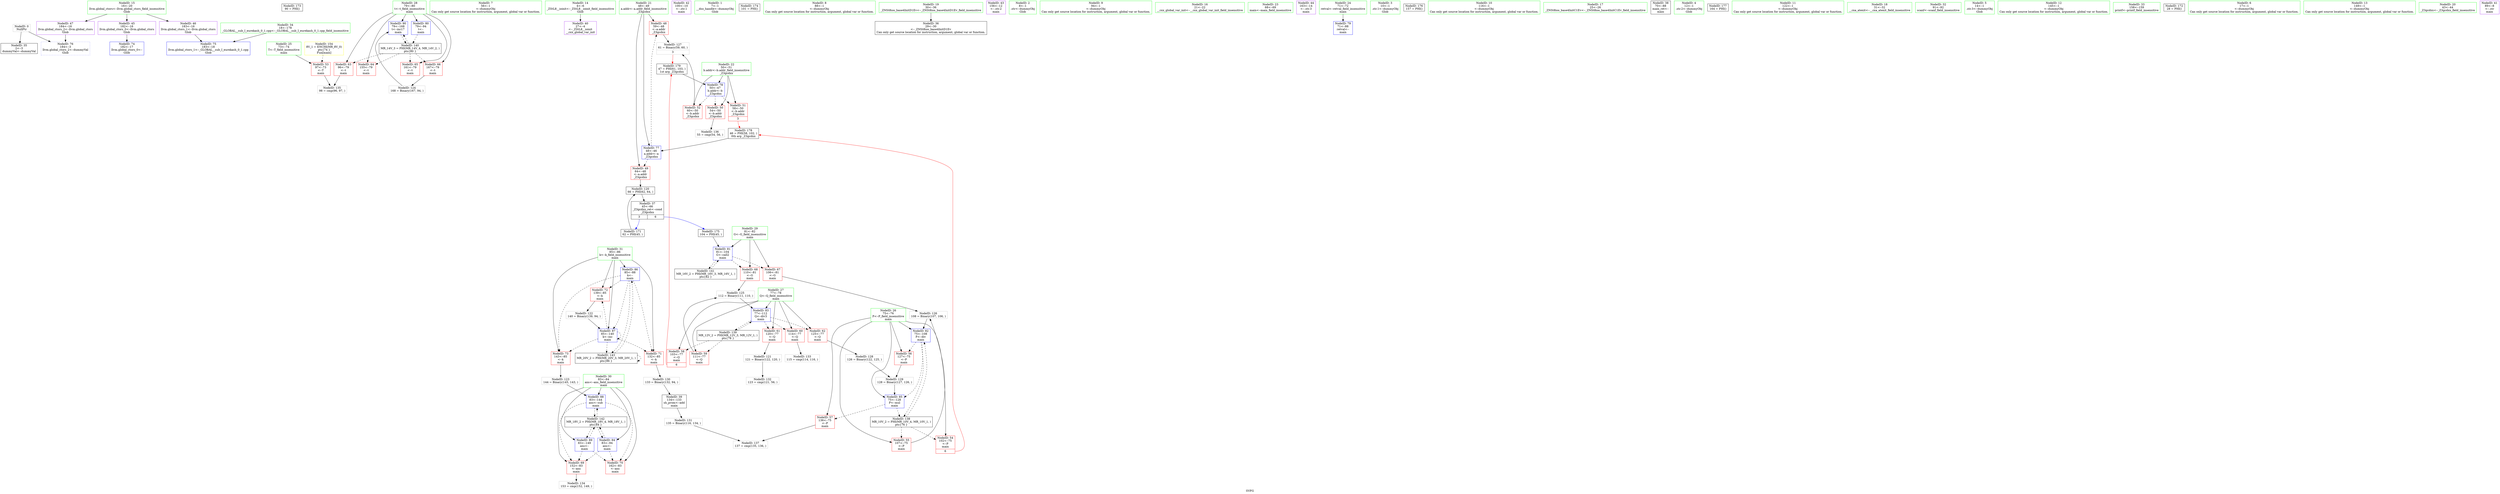digraph "SVFG" {
	label="SVFG";

	Node0x557e7fea8210 [shape=record,color=grey,label="{NodeID: 0\nNullPtr}"];
	Node0x557e7fea8210 -> Node0x557e7febe9f0[style=solid];
	Node0x557e7fea8210 -> Node0x557e7fec1cb0[style=solid];
	Node0x557e7fed7ed0 [shape=record,color=black,label="{NodeID: 173\n90 = PHI()\n}"];
	Node0x557e7fec2840 [shape=record,color=blue,label="{NodeID: 90\n79\<--168\nt\<--inc17\nmain\n}"];
	Node0x557e7fec2840 -> Node0x557e7fecc1f0[style=dashed];
	Node0x557e7fea8300 [shape=record,color=green,label="{NodeID: 7\n56\<--1\n\<--dummyObj\nCan only get source location for instruction, argument, global var or function.}"];
	Node0x557e7feb5c40 [shape=record,color=green,label="{NodeID: 14\n4\<--6\n_ZStL8__ioinit\<--_ZStL8__ioinit_field_insensitive\nGlob }"];
	Node0x557e7feb5c40 -> Node0x557e7febee60[style=solid];
	Node0x557e7febddd0 [shape=record,color=green,label="{NodeID: 21\n48\<--49\na.addr\<--a.addr_field_insensitive\n_Z3gcdxx\n}"];
	Node0x557e7febddd0 -> Node0x557e7fec0590[style=solid];
	Node0x557e7febddd0 -> Node0x557e7fec0660[style=solid];
	Node0x557e7febddd0 -> Node0x557e7fec1db0[style=solid];
	Node0x557e7febe3b0 [shape=record,color=green,label="{NodeID: 28\n79\<--80\nt\<--t_field_insensitive\nmain\n}"];
	Node0x557e7febe3b0 -> Node0x557e7fec11c0[style=solid];
	Node0x557e7febe3b0 -> Node0x557e7fec1290[style=solid];
	Node0x557e7febe3b0 -> Node0x557e7fec1360[style=solid];
	Node0x557e7febe3b0 -> Node0x557e7fec1430[style=solid];
	Node0x557e7febe3b0 -> Node0x557e7fec2020[style=solid];
	Node0x557e7febe3b0 -> Node0x557e7fec2840[style=solid];
	Node0x557e7febe9f0 [shape=record,color=black,label="{NodeID: 35\n2\<--3\ndummyVal\<--dummyVal\n}"];
	Node0x557e7fec5700 [shape=record,color=grey,label="{NodeID: 125\n112 = Binary(111, 110, )\n}"];
	Node0x557e7fec5700 -> Node0x557e7fec2290[style=solid];
	Node0x557e7febf000 [shape=record,color=purple,label="{NodeID: 42\n100\<--10\n\<--.str.1\nmain\n}"];
	Node0x557e7fec6180 [shape=record,color=grey,label="{NodeID: 132\n123 = cmp(121, 56, )\n}"];
	Node0x557e7fec0660 [shape=record,color=red,label="{NodeID: 49\n64\<--48\n\<--a.addr\n_Z3gcdxx\n}"];
	Node0x557e7fec0660 -> Node0x557e7fd1b8b0[style=solid];
	Node0x557e7fecbcf0 [shape=record,color=black,label="{NodeID: 139\nMR_12V_2 = PHI(MR_12V_3, MR_12V_1, )\npts\{78 \}\n}"];
	Node0x557e7fecbcf0 -> Node0x557e7fec0db0[style=dashed];
	Node0x557e7fecbcf0 -> Node0x557e7fec0e80[style=dashed];
	Node0x557e7fecbcf0 -> Node0x557e7fec2290[style=dashed];
	Node0x557e7fec0c10 [shape=record,color=red,label="{NodeID: 56\n127\<--75\n\<--P\nmain\n}"];
	Node0x557e7fec0c10 -> Node0x557e7fec5d00[style=solid];
	Node0x557e7fec11c0 [shape=record,color=red,label="{NodeID: 63\n96\<--79\n\<--t\nmain\n}"];
	Node0x557e7fec11c0 -> Node0x557e7fec00c0[style=solid];
	Node0x557e7fec1770 [shape=record,color=red,label="{NodeID: 70\n162\<--83\n\<--ans\nmain\n}"];
	Node0x557e7fec1db0 [shape=record,color=blue,label="{NodeID: 77\n48\<--46\na.addr\<--a\n_Z3gcdxx\n}"];
	Node0x557e7fec1db0 -> Node0x557e7fec0590[style=dashed];
	Node0x557e7fec1db0 -> Node0x557e7fec0660[style=dashed];
	Node0x557e7fec2360 [shape=record,color=blue,label="{NodeID: 84\n83\<--94\nans\<--\nmain\n}"];
	Node0x557e7fec2360 -> Node0x557e7fec16a0[style=dashed];
	Node0x557e7fec2360 -> Node0x557e7fec1770[style=dashed];
	Node0x557e7fec2360 -> Node0x557e7feccbf0[style=dashed];
	Node0x557e7feb5ef0 [shape=record,color=green,label="{NodeID: 1\n7\<--1\n__dso_handle\<--dummyObj\nGlob }"];
	Node0x557e7fed8730 [shape=record,color=black,label="{NodeID: 174\n101 = PHI()\n}"];
	Node0x557e7feb5fe0 [shape=record,color=green,label="{NodeID: 8\n88\<--1\n\<--dummyObj\nCan only get source location for instruction, argument, global var or function.}"];
	Node0x557e7febd9c0 [shape=record,color=green,label="{NodeID: 15\n16\<--20\nllvm.global_ctors\<--llvm.global_ctors_field_insensitive\nGlob }"];
	Node0x557e7febd9c0 -> Node0x557e7febf270[style=solid];
	Node0x557e7febd9c0 -> Node0x557e7febf370[style=solid];
	Node0x557e7febd9c0 -> Node0x557e7febf470[style=solid];
	Node0x557e7febdea0 [shape=record,color=green,label="{NodeID: 22\n50\<--51\nb.addr\<--b.addr_field_insensitive\n_Z3gcdxx\n}"];
	Node0x557e7febdea0 -> Node0x557e7fec0730[style=solid];
	Node0x557e7febdea0 -> Node0x557e7fec0800[style=solid];
	Node0x557e7febdea0 -> Node0x557e7fec08d0[style=solid];
	Node0x557e7febdea0 -> Node0x557e7fec1e80[style=solid];
	Node0x557e7febe480 [shape=record,color=green,label="{NodeID: 29\n81\<--82\nG\<--G_field_insensitive\nmain\n}"];
	Node0x557e7febe480 -> Node0x557e7fec1500[style=solid];
	Node0x557e7febe480 -> Node0x557e7fec15d0[style=solid];
	Node0x557e7febe480 -> Node0x557e7fec20f0[style=solid];
	Node0x557e7febeaf0 [shape=record,color=black,label="{NodeID: 36\n29\<--30\n\<--_ZNSt8ios_base4InitD1Ev\nCan only get source location for instruction, argument, global var or function.}"];
	Node0x557e7fec5880 [shape=record,color=grey,label="{NodeID: 126\n108 = Binary(107, 106, )\n}"];
	Node0x557e7fec5880 -> Node0x557e7fec21c0[style=solid];
	Node0x557e7febf0d0 [shape=record,color=purple,label="{NodeID: 43\n156\<--12\n\<--.str.2\nmain\n}"];
	Node0x557e7febfdc0 [shape=record,color=grey,label="{NodeID: 133\n115 = cmp(114, 116, )\n}"];
	Node0x557e7fec0730 [shape=record,color=red,label="{NodeID: 50\n54\<--50\n\<--b.addr\n_Z3gcdxx\n}"];
	Node0x557e7fec0730 -> Node0x557e7fec0240[style=solid];
	Node0x557e7fecc1f0 [shape=record,color=black,label="{NodeID: 140\nMR_14V_3 = PHI(MR_14V_4, MR_14V_2, )\npts\{80 \}\n}"];
	Node0x557e7fecc1f0 -> Node0x557e7fec11c0[style=dashed];
	Node0x557e7fecc1f0 -> Node0x557e7fec1290[style=dashed];
	Node0x557e7fecc1f0 -> Node0x557e7fec1360[style=dashed];
	Node0x557e7fecc1f0 -> Node0x557e7fec1430[style=dashed];
	Node0x557e7fecc1f0 -> Node0x557e7fec2840[style=dashed];
	Node0x557e7fec0ce0 [shape=record,color=red,label="{NodeID: 57\n136\<--75\n\<--P\nmain\n}"];
	Node0x557e7fec0ce0 -> Node0x557e7fec03c0[style=solid];
	Node0x557e7fec1290 [shape=record,color=red,label="{NodeID: 64\n155\<--79\n\<--t\nmain\n}"];
	Node0x557e7fed0600 [shape=record,color=yellow,style=double,label="{NodeID: 154\n8V_1 = ENCHI(MR_8V_0)\npts\{74 \}\nFun[main]}"];
	Node0x557e7fed0600 -> Node0x557e7fec09a0[style=dashed];
	Node0x557e7fec1840 [shape=record,color=red,label="{NodeID: 71\n132\<--85\n\<--k\nmain\n}"];
	Node0x557e7fec1840 -> Node0x557e7fec5e80[style=solid];
	Node0x557e7fec1e80 [shape=record,color=blue,label="{NodeID: 78\n50\<--47\nb.addr\<--b\n_Z3gcdxx\n}"];
	Node0x557e7fec1e80 -> Node0x557e7fec0730[style=dashed];
	Node0x557e7fec1e80 -> Node0x557e7fec0800[style=dashed];
	Node0x557e7fec1e80 -> Node0x557e7fec08d0[style=dashed];
	Node0x557e7fec2430 [shape=record,color=blue,label="{NodeID: 85\n75\<--128\nP\<--mul\nmain\n}"];
	Node0x557e7fec2430 -> Node0x557e7fec0ce0[style=dashed];
	Node0x557e7fec2430 -> Node0x557e7fecb7f0[style=dashed];
	Node0x557e7fea7230 [shape=record,color=green,label="{NodeID: 2\n8\<--1\n.str\<--dummyObj\nGlob }"];
	Node0x557e7fed8800 [shape=record,color=black,label="{NodeID: 175\n104 = PHI(45, )\n}"];
	Node0x557e7fed8800 -> Node0x557e7fec20f0[style=solid];
	Node0x557e7feb6070 [shape=record,color=green,label="{NodeID: 9\n94\<--1\n\<--dummyObj\nCan only get source location for instruction, argument, global var or function.}"];
	Node0x557e7febda50 [shape=record,color=green,label="{NodeID: 16\n21\<--22\n__cxx_global_var_init\<--__cxx_global_var_init_field_insensitive\n}"];
	Node0x557e7febdf70 [shape=record,color=green,label="{NodeID: 23\n68\<--69\nmain\<--main_field_insensitive\n}"];
	Node0x557e7febe550 [shape=record,color=green,label="{NodeID: 30\n83\<--84\nans\<--ans_field_insensitive\nmain\n}"];
	Node0x557e7febe550 -> Node0x557e7fec16a0[style=solid];
	Node0x557e7febe550 -> Node0x557e7fec1770[style=solid];
	Node0x557e7febe550 -> Node0x557e7fec2360[style=solid];
	Node0x557e7febe550 -> Node0x557e7fec26a0[style=solid];
	Node0x557e7febe550 -> Node0x557e7fec2770[style=solid];
	Node0x557e7fd1b8b0 [shape=record,color=black,label="{NodeID: 120\n66 = PHI(62, 64, )\n}"];
	Node0x557e7fd1b8b0 -> Node0x557e7febebf0[style=solid];
	Node0x557e7febebf0 [shape=record,color=black,label="{NodeID: 37\n45\<--66\n_Z3gcdxx_ret\<--cond\n_Z3gcdxx\n|{<s0>3|<s1>6}}"];
	Node0x557e7febebf0:s0 -> Node0x557e7fed7c10[style=solid,color=blue];
	Node0x557e7febebf0:s1 -> Node0x557e7fed8800[style=solid,color=blue];
	Node0x557e7fec5a00 [shape=record,color=grey,label="{NodeID: 127\n61 = Binary(59, 60, )\n|{<s0>3}}"];
	Node0x557e7fec5a00:s0 -> Node0x557e7fed8da0[style=solid,color=red];
	Node0x557e7febf1a0 [shape=record,color=purple,label="{NodeID: 44\n163\<--14\n\<--.str.3\nmain\n}"];
	Node0x557e7febff40 [shape=record,color=grey,label="{NodeID: 134\n153 = cmp(152, 149, )\n}"];
	Node0x557e7fec0800 [shape=record,color=red,label="{NodeID: 51\n58\<--50\n\<--b.addr\n_Z3gcdxx\n|{<s0>3}}"];
	Node0x557e7fec0800:s0 -> Node0x557e7fed8b30[style=solid,color=red];
	Node0x557e7fecc6f0 [shape=record,color=black,label="{NodeID: 141\nMR_16V_2 = PHI(MR_16V_3, MR_16V_1, )\npts\{82 \}\n}"];
	Node0x557e7fecc6f0 -> Node0x557e7fec20f0[style=dashed];
	Node0x557e7fec0db0 [shape=record,color=red,label="{NodeID: 58\n103\<--77\n\<--Q\nmain\n|{<s0>6}}"];
	Node0x557e7fec0db0:s0 -> Node0x557e7fed8da0[style=solid,color=red];
	Node0x557e7fec1360 [shape=record,color=red,label="{NodeID: 65\n161\<--79\n\<--t\nmain\n}"];
	Node0x557e7fec1910 [shape=record,color=red,label="{NodeID: 72\n139\<--85\n\<--k\nmain\n}"];
	Node0x557e7fec1910 -> Node0x557e7fec5280[style=solid];
	Node0x557e7fec1f50 [shape=record,color=blue,label="{NodeID: 79\n71\<--88\nretval\<--\nmain\n}"];
	Node0x557e7fec2500 [shape=record,color=blue,label="{NodeID: 86\n85\<--88\nk\<--\nmain\n}"];
	Node0x557e7fec2500 -> Node0x557e7fec1840[style=dashed];
	Node0x557e7fec2500 -> Node0x557e7fec1910[style=dashed];
	Node0x557e7fec2500 -> Node0x557e7fec19e0[style=dashed];
	Node0x557e7fec2500 -> Node0x557e7fec25d0[style=dashed];
	Node0x557e7fec2500 -> Node0x557e7fecd0f0[style=dashed];
	Node0x557e7feb7010 [shape=record,color=green,label="{NodeID: 3\n10\<--1\n.str.1\<--dummyObj\nGlob }"];
	Node0x557e7fed8990 [shape=record,color=black,label="{NodeID: 176\n157 = PHI()\n}"];
	Node0x557e7febd090 [shape=record,color=green,label="{NodeID: 10\n116\<--1\n\<--dummyObj\nCan only get source location for instruction, argument, global var or function.}"];
	Node0x557e7febdae0 [shape=record,color=green,label="{NodeID: 17\n25\<--26\n_ZNSt8ios_base4InitC1Ev\<--_ZNSt8ios_base4InitC1Ev_field_insensitive\n}"];
	Node0x557e7febe070 [shape=record,color=green,label="{NodeID: 24\n71\<--72\nretval\<--retval_field_insensitive\nmain\n}"];
	Node0x557e7febe070 -> Node0x557e7fec1f50[style=solid];
	Node0x557e7febe620 [shape=record,color=green,label="{NodeID: 31\n85\<--86\nk\<--k_field_insensitive\nmain\n}"];
	Node0x557e7febe620 -> Node0x557e7fec1840[style=solid];
	Node0x557e7febe620 -> Node0x557e7fec1910[style=solid];
	Node0x557e7febe620 -> Node0x557e7fec19e0[style=solid];
	Node0x557e7febe620 -> Node0x557e7fec2500[style=solid];
	Node0x557e7febe620 -> Node0x557e7fec25d0[style=solid];
	Node0x557e7fec5100 [shape=record,color=grey,label="{NodeID: 121\n121 = Binary(122, 120, )\n}"];
	Node0x557e7fec5100 -> Node0x557e7fec6180[style=solid];
	Node0x557e7febecc0 [shape=record,color=black,label="{NodeID: 38\n70\<--88\nmain_ret\<--\nmain\n}"];
	Node0x557e7fec5b80 [shape=record,color=grey,label="{NodeID: 128\n126 = Binary(122, 125, )\n}"];
	Node0x557e7fec5b80 -> Node0x557e7fec5d00[style=solid];
	Node0x557e7febf270 [shape=record,color=purple,label="{NodeID: 45\n182\<--16\nllvm.global_ctors_0\<--llvm.global_ctors\nGlob }"];
	Node0x557e7febf270 -> Node0x557e7fec1ab0[style=solid];
	Node0x557e7fec00c0 [shape=record,color=grey,label="{NodeID: 135\n98 = cmp(96, 97, )\n}"];
	Node0x557e7fec08d0 [shape=record,color=red,label="{NodeID: 52\n60\<--50\n\<--b.addr\n_Z3gcdxx\n}"];
	Node0x557e7fec08d0 -> Node0x557e7fec5a00[style=solid];
	Node0x557e7feccbf0 [shape=record,color=black,label="{NodeID: 142\nMR_18V_2 = PHI(MR_18V_4, MR_18V_1, )\npts\{84 \}\n}"];
	Node0x557e7feccbf0 -> Node0x557e7fec2360[style=dashed];
	Node0x557e7feccbf0 -> Node0x557e7fec26a0[style=dashed];
	Node0x557e7feccbf0 -> Node0x557e7fec2770[style=dashed];
	Node0x557e7fec0e80 [shape=record,color=red,label="{NodeID: 59\n111\<--77\n\<--Q\nmain\n}"];
	Node0x557e7fec0e80 -> Node0x557e7fec5700[style=solid];
	Node0x557e7fec1430 [shape=record,color=red,label="{NodeID: 66\n167\<--79\n\<--t\nmain\n}"];
	Node0x557e7fec1430 -> Node0x557e7fec5580[style=solid];
	Node0x557e7fec19e0 [shape=record,color=red,label="{NodeID: 73\n143\<--85\n\<--k\nmain\n}"];
	Node0x557e7fec19e0 -> Node0x557e7fec5400[style=solid];
	Node0x557e7fec2020 [shape=record,color=blue,label="{NodeID: 80\n79\<--94\nt\<--\nmain\n}"];
	Node0x557e7fec2020 -> Node0x557e7fecc1f0[style=dashed];
	Node0x557e7fec25d0 [shape=record,color=blue,label="{NodeID: 87\n85\<--140\nk\<--inc\nmain\n}"];
	Node0x557e7fec25d0 -> Node0x557e7fec1840[style=dashed];
	Node0x557e7fec25d0 -> Node0x557e7fec1910[style=dashed];
	Node0x557e7fec25d0 -> Node0x557e7fec19e0[style=dashed];
	Node0x557e7fec25d0 -> Node0x557e7fec25d0[style=dashed];
	Node0x557e7fec25d0 -> Node0x557e7fecd0f0[style=dashed];
	Node0x557e7feb6160 [shape=record,color=green,label="{NodeID: 4\n12\<--1\n.str.2\<--dummyObj\nGlob }"];
	Node0x557e7fed8a60 [shape=record,color=black,label="{NodeID: 177\n164 = PHI()\n}"];
	Node0x557e7febd160 [shape=record,color=green,label="{NodeID: 11\n122\<--1\n\<--dummyObj\nCan only get source location for instruction, argument, global var or function.}"];
	Node0x557e7febdb70 [shape=record,color=green,label="{NodeID: 18\n31\<--32\n__cxa_atexit\<--__cxa_atexit_field_insensitive\n}"];
	Node0x557e7febe140 [shape=record,color=green,label="{NodeID: 25\n73\<--74\nT\<--T_field_insensitive\nmain\n}"];
	Node0x557e7febe140 -> Node0x557e7fec09a0[style=solid];
	Node0x557e7febe6f0 [shape=record,color=green,label="{NodeID: 32\n91\<--92\nscanf\<--scanf_field_insensitive\n}"];
	Node0x557e7fec5280 [shape=record,color=grey,label="{NodeID: 122\n140 = Binary(139, 94, )\n}"];
	Node0x557e7fec5280 -> Node0x557e7fec25d0[style=solid];
	Node0x557e7febed90 [shape=record,color=black,label="{NodeID: 39\n134\<--133\nsh_prom\<--add\nmain\n}"];
	Node0x557e7febed90 -> Node0x557e7fec6000[style=solid];
	Node0x557e7fec5d00 [shape=record,color=grey,label="{NodeID: 129\n128 = Binary(127, 126, )\n}"];
	Node0x557e7fec5d00 -> Node0x557e7fec2430[style=solid];
	Node0x557e7febf370 [shape=record,color=purple,label="{NodeID: 46\n183\<--16\nllvm.global_ctors_1\<--llvm.global_ctors\nGlob }"];
	Node0x557e7febf370 -> Node0x557e7fec1bb0[style=solid];
	Node0x557e7fec0240 [shape=record,color=grey,label="{NodeID: 136\n55 = cmp(54, 56, )\n}"];
	Node0x557e7fec09a0 [shape=record,color=red,label="{NodeID: 53\n97\<--73\n\<--T\nmain\n}"];
	Node0x557e7fec09a0 -> Node0x557e7fec00c0[style=solid];
	Node0x557e7fecd0f0 [shape=record,color=black,label="{NodeID: 143\nMR_20V_2 = PHI(MR_20V_3, MR_20V_1, )\npts\{86 \}\n}"];
	Node0x557e7fecd0f0 -> Node0x557e7fec2500[style=dashed];
	Node0x557e7fecd0f0 -> Node0x557e7fecd0f0[style=dashed];
	Node0x557e7fec0f50 [shape=record,color=red,label="{NodeID: 60\n114\<--77\n\<--Q\nmain\n}"];
	Node0x557e7fec0f50 -> Node0x557e7febfdc0[style=solid];
	Node0x557e7fec1500 [shape=record,color=red,label="{NodeID: 67\n106\<--81\n\<--G\nmain\n}"];
	Node0x557e7fec1500 -> Node0x557e7fec5880[style=solid];
	Node0x557e7fec1ab0 [shape=record,color=blue,label="{NodeID: 74\n182\<--17\nllvm.global_ctors_0\<--\nGlob }"];
	Node0x557e7fec20f0 [shape=record,color=blue,label="{NodeID: 81\n81\<--104\nG\<--call2\nmain\n}"];
	Node0x557e7fec20f0 -> Node0x557e7fec1500[style=dashed];
	Node0x557e7fec20f0 -> Node0x557e7fec15d0[style=dashed];
	Node0x557e7fec20f0 -> Node0x557e7fecc6f0[style=dashed];
	Node0x557e7fed7c10 [shape=record,color=black,label="{NodeID: 171\n62 = PHI(45, )\n}"];
	Node0x557e7fed7c10 -> Node0x557e7fd1b8b0[style=solid];
	Node0x557e7fec26a0 [shape=record,color=blue,label="{NodeID: 88\n83\<--144\nans\<--sub\nmain\n}"];
	Node0x557e7fec26a0 -> Node0x557e7fec16a0[style=dashed];
	Node0x557e7fec26a0 -> Node0x557e7fec1770[style=dashed];
	Node0x557e7fec26a0 -> Node0x557e7feccbf0[style=dashed];
	Node0x557e7feb6e50 [shape=record,color=green,label="{NodeID: 5\n14\<--1\n.str.3\<--dummyObj\nGlob }"];
	Node0x557e7fed8b30 [shape=record,color=black,label="{NodeID: 178\n46 = PHI(58, 102, )\n0th arg _Z3gcdxx }"];
	Node0x557e7fed8b30 -> Node0x557e7fec1db0[style=solid];
	Node0x557e7feb5aa0 [shape=record,color=green,label="{NodeID: 12\n145\<--1\n\<--dummyObj\nCan only get source location for instruction, argument, global var or function.}"];
	Node0x557e7febdc00 [shape=record,color=green,label="{NodeID: 19\n30\<--36\n_ZNSt8ios_base4InitD1Ev\<--_ZNSt8ios_base4InitD1Ev_field_insensitive\n}"];
	Node0x557e7febdc00 -> Node0x557e7febeaf0[style=solid];
	Node0x557e7febe210 [shape=record,color=green,label="{NodeID: 26\n75\<--76\nP\<--P_field_insensitive\nmain\n}"];
	Node0x557e7febe210 -> Node0x557e7fec0a70[style=solid];
	Node0x557e7febe210 -> Node0x557e7fec0b40[style=solid];
	Node0x557e7febe210 -> Node0x557e7fec0c10[style=solid];
	Node0x557e7febe210 -> Node0x557e7fec0ce0[style=solid];
	Node0x557e7febe210 -> Node0x557e7fec21c0[style=solid];
	Node0x557e7febe210 -> Node0x557e7fec2430[style=solid];
	Node0x557e7febe7f0 [shape=record,color=green,label="{NodeID: 33\n158\<--159\nprintf\<--printf_field_insensitive\n}"];
	Node0x557e7fec5400 [shape=record,color=grey,label="{NodeID: 123\n144 = Binary(145, 143, )\n}"];
	Node0x557e7fec5400 -> Node0x557e7fec26a0[style=solid];
	Node0x557e7febee60 [shape=record,color=purple,label="{NodeID: 40\n27\<--4\n\<--_ZStL8__ioinit\n__cxx_global_var_init\n}"];
	Node0x557e7fec5e80 [shape=record,color=grey,label="{NodeID: 130\n133 = Binary(132, 94, )\n}"];
	Node0x557e7fec5e80 -> Node0x557e7febed90[style=solid];
	Node0x557e7febf470 [shape=record,color=purple,label="{NodeID: 47\n184\<--16\nllvm.global_ctors_2\<--llvm.global_ctors\nGlob }"];
	Node0x557e7febf470 -> Node0x557e7fec1cb0[style=solid];
	Node0x557e7fec03c0 [shape=record,color=grey,label="{NodeID: 137\n137 = cmp(135, 136, )\n}"];
	Node0x557e7fec0a70 [shape=record,color=red,label="{NodeID: 54\n102\<--75\n\<--P\nmain\n|{<s0>6}}"];
	Node0x557e7fec0a70:s0 -> Node0x557e7fed8b30[style=solid,color=red];
	Node0x557e7fec1020 [shape=record,color=red,label="{NodeID: 61\n120\<--77\n\<--Q\nmain\n}"];
	Node0x557e7fec1020 -> Node0x557e7fec5100[style=solid];
	Node0x557e7fec15d0 [shape=record,color=red,label="{NodeID: 68\n110\<--81\n\<--G\nmain\n}"];
	Node0x557e7fec15d0 -> Node0x557e7fec5700[style=solid];
	Node0x557e7fec1bb0 [shape=record,color=blue,label="{NodeID: 75\n183\<--18\nllvm.global_ctors_1\<--_GLOBAL__sub_I_eurekash_0_1.cpp\nGlob }"];
	Node0x557e7fec21c0 [shape=record,color=blue,label="{NodeID: 82\n75\<--108\nP\<--div\nmain\n}"];
	Node0x557e7fec21c0 -> Node0x557e7fec0c10[style=dashed];
	Node0x557e7fec21c0 -> Node0x557e7fec2430[style=dashed];
	Node0x557e7fec21c0 -> Node0x557e7fecb7f0[style=dashed];
	Node0x557e7fed7e00 [shape=record,color=black,label="{NodeID: 172\n28 = PHI()\n}"];
	Node0x557e7fec2770 [shape=record,color=blue,label="{NodeID: 89\n83\<--149\nans\<--\nmain\n}"];
	Node0x557e7fec2770 -> Node0x557e7fec16a0[style=dashed];
	Node0x557e7fec2770 -> Node0x557e7fec1770[style=dashed];
	Node0x557e7fec2770 -> Node0x557e7feccbf0[style=dashed];
	Node0x557e7feb5980 [shape=record,color=green,label="{NodeID: 6\n17\<--1\n\<--dummyObj\nCan only get source location for instruction, argument, global var or function.}"];
	Node0x557e7fed8da0 [shape=record,color=black,label="{NodeID: 179\n47 = PHI(61, 103, )\n1st arg _Z3gcdxx }"];
	Node0x557e7fed8da0 -> Node0x557e7fec1e80[style=solid];
	Node0x557e7feb5b70 [shape=record,color=green,label="{NodeID: 13\n149\<--1\n\<--dummyObj\nCan only get source location for instruction, argument, global var or function.}"];
	Node0x557e7febdcd0 [shape=record,color=green,label="{NodeID: 20\n43\<--44\n_Z3gcdxx\<--_Z3gcdxx_field_insensitive\n}"];
	Node0x557e7febe2e0 [shape=record,color=green,label="{NodeID: 27\n77\<--78\nQ\<--Q_field_insensitive\nmain\n}"];
	Node0x557e7febe2e0 -> Node0x557e7fec0db0[style=solid];
	Node0x557e7febe2e0 -> Node0x557e7fec0e80[style=solid];
	Node0x557e7febe2e0 -> Node0x557e7fec0f50[style=solid];
	Node0x557e7febe2e0 -> Node0x557e7fec1020[style=solid];
	Node0x557e7febe2e0 -> Node0x557e7fec10f0[style=solid];
	Node0x557e7febe2e0 -> Node0x557e7fec2290[style=solid];
	Node0x557e7febe8f0 [shape=record,color=green,label="{NodeID: 34\n18\<--178\n_GLOBAL__sub_I_eurekash_0_1.cpp\<--_GLOBAL__sub_I_eurekash_0_1.cpp_field_insensitive\n}"];
	Node0x557e7febe8f0 -> Node0x557e7fec1bb0[style=solid];
	Node0x557e7fec5580 [shape=record,color=grey,label="{NodeID: 124\n168 = Binary(167, 94, )\n}"];
	Node0x557e7fec5580 -> Node0x557e7fec2840[style=solid];
	Node0x557e7febef30 [shape=record,color=purple,label="{NodeID: 41\n89\<--8\n\<--.str\nmain\n}"];
	Node0x557e7fec6000 [shape=record,color=grey,label="{NodeID: 131\n135 = Binary(116, 134, )\n}"];
	Node0x557e7fec6000 -> Node0x557e7fec03c0[style=solid];
	Node0x557e7fec0590 [shape=record,color=red,label="{NodeID: 48\n59\<--48\n\<--a.addr\n_Z3gcdxx\n}"];
	Node0x557e7fec0590 -> Node0x557e7fec5a00[style=solid];
	Node0x557e7fecb7f0 [shape=record,color=black,label="{NodeID: 138\nMR_10V_2 = PHI(MR_10V_4, MR_10V_1, )\npts\{76 \}\n}"];
	Node0x557e7fecb7f0 -> Node0x557e7fec0a70[style=dashed];
	Node0x557e7fecb7f0 -> Node0x557e7fec0b40[style=dashed];
	Node0x557e7fecb7f0 -> Node0x557e7fec21c0[style=dashed];
	Node0x557e7fec0b40 [shape=record,color=red,label="{NodeID: 55\n107\<--75\n\<--P\nmain\n}"];
	Node0x557e7fec0b40 -> Node0x557e7fec5880[style=solid];
	Node0x557e7fec10f0 [shape=record,color=red,label="{NodeID: 62\n125\<--77\n\<--Q\nmain\n}"];
	Node0x557e7fec10f0 -> Node0x557e7fec5b80[style=solid];
	Node0x557e7fec16a0 [shape=record,color=red,label="{NodeID: 69\n152\<--83\n\<--ans\nmain\n}"];
	Node0x557e7fec16a0 -> Node0x557e7febff40[style=solid];
	Node0x557e7fec1cb0 [shape=record,color=blue, style = dotted,label="{NodeID: 76\n184\<--3\nllvm.global_ctors_2\<--dummyVal\nGlob }"];
	Node0x557e7fec2290 [shape=record,color=blue,label="{NodeID: 83\n77\<--112\nQ\<--div3\nmain\n}"];
	Node0x557e7fec2290 -> Node0x557e7fec0f50[style=dashed];
	Node0x557e7fec2290 -> Node0x557e7fec1020[style=dashed];
	Node0x557e7fec2290 -> Node0x557e7fec10f0[style=dashed];
	Node0x557e7fec2290 -> Node0x557e7fecbcf0[style=dashed];
}

